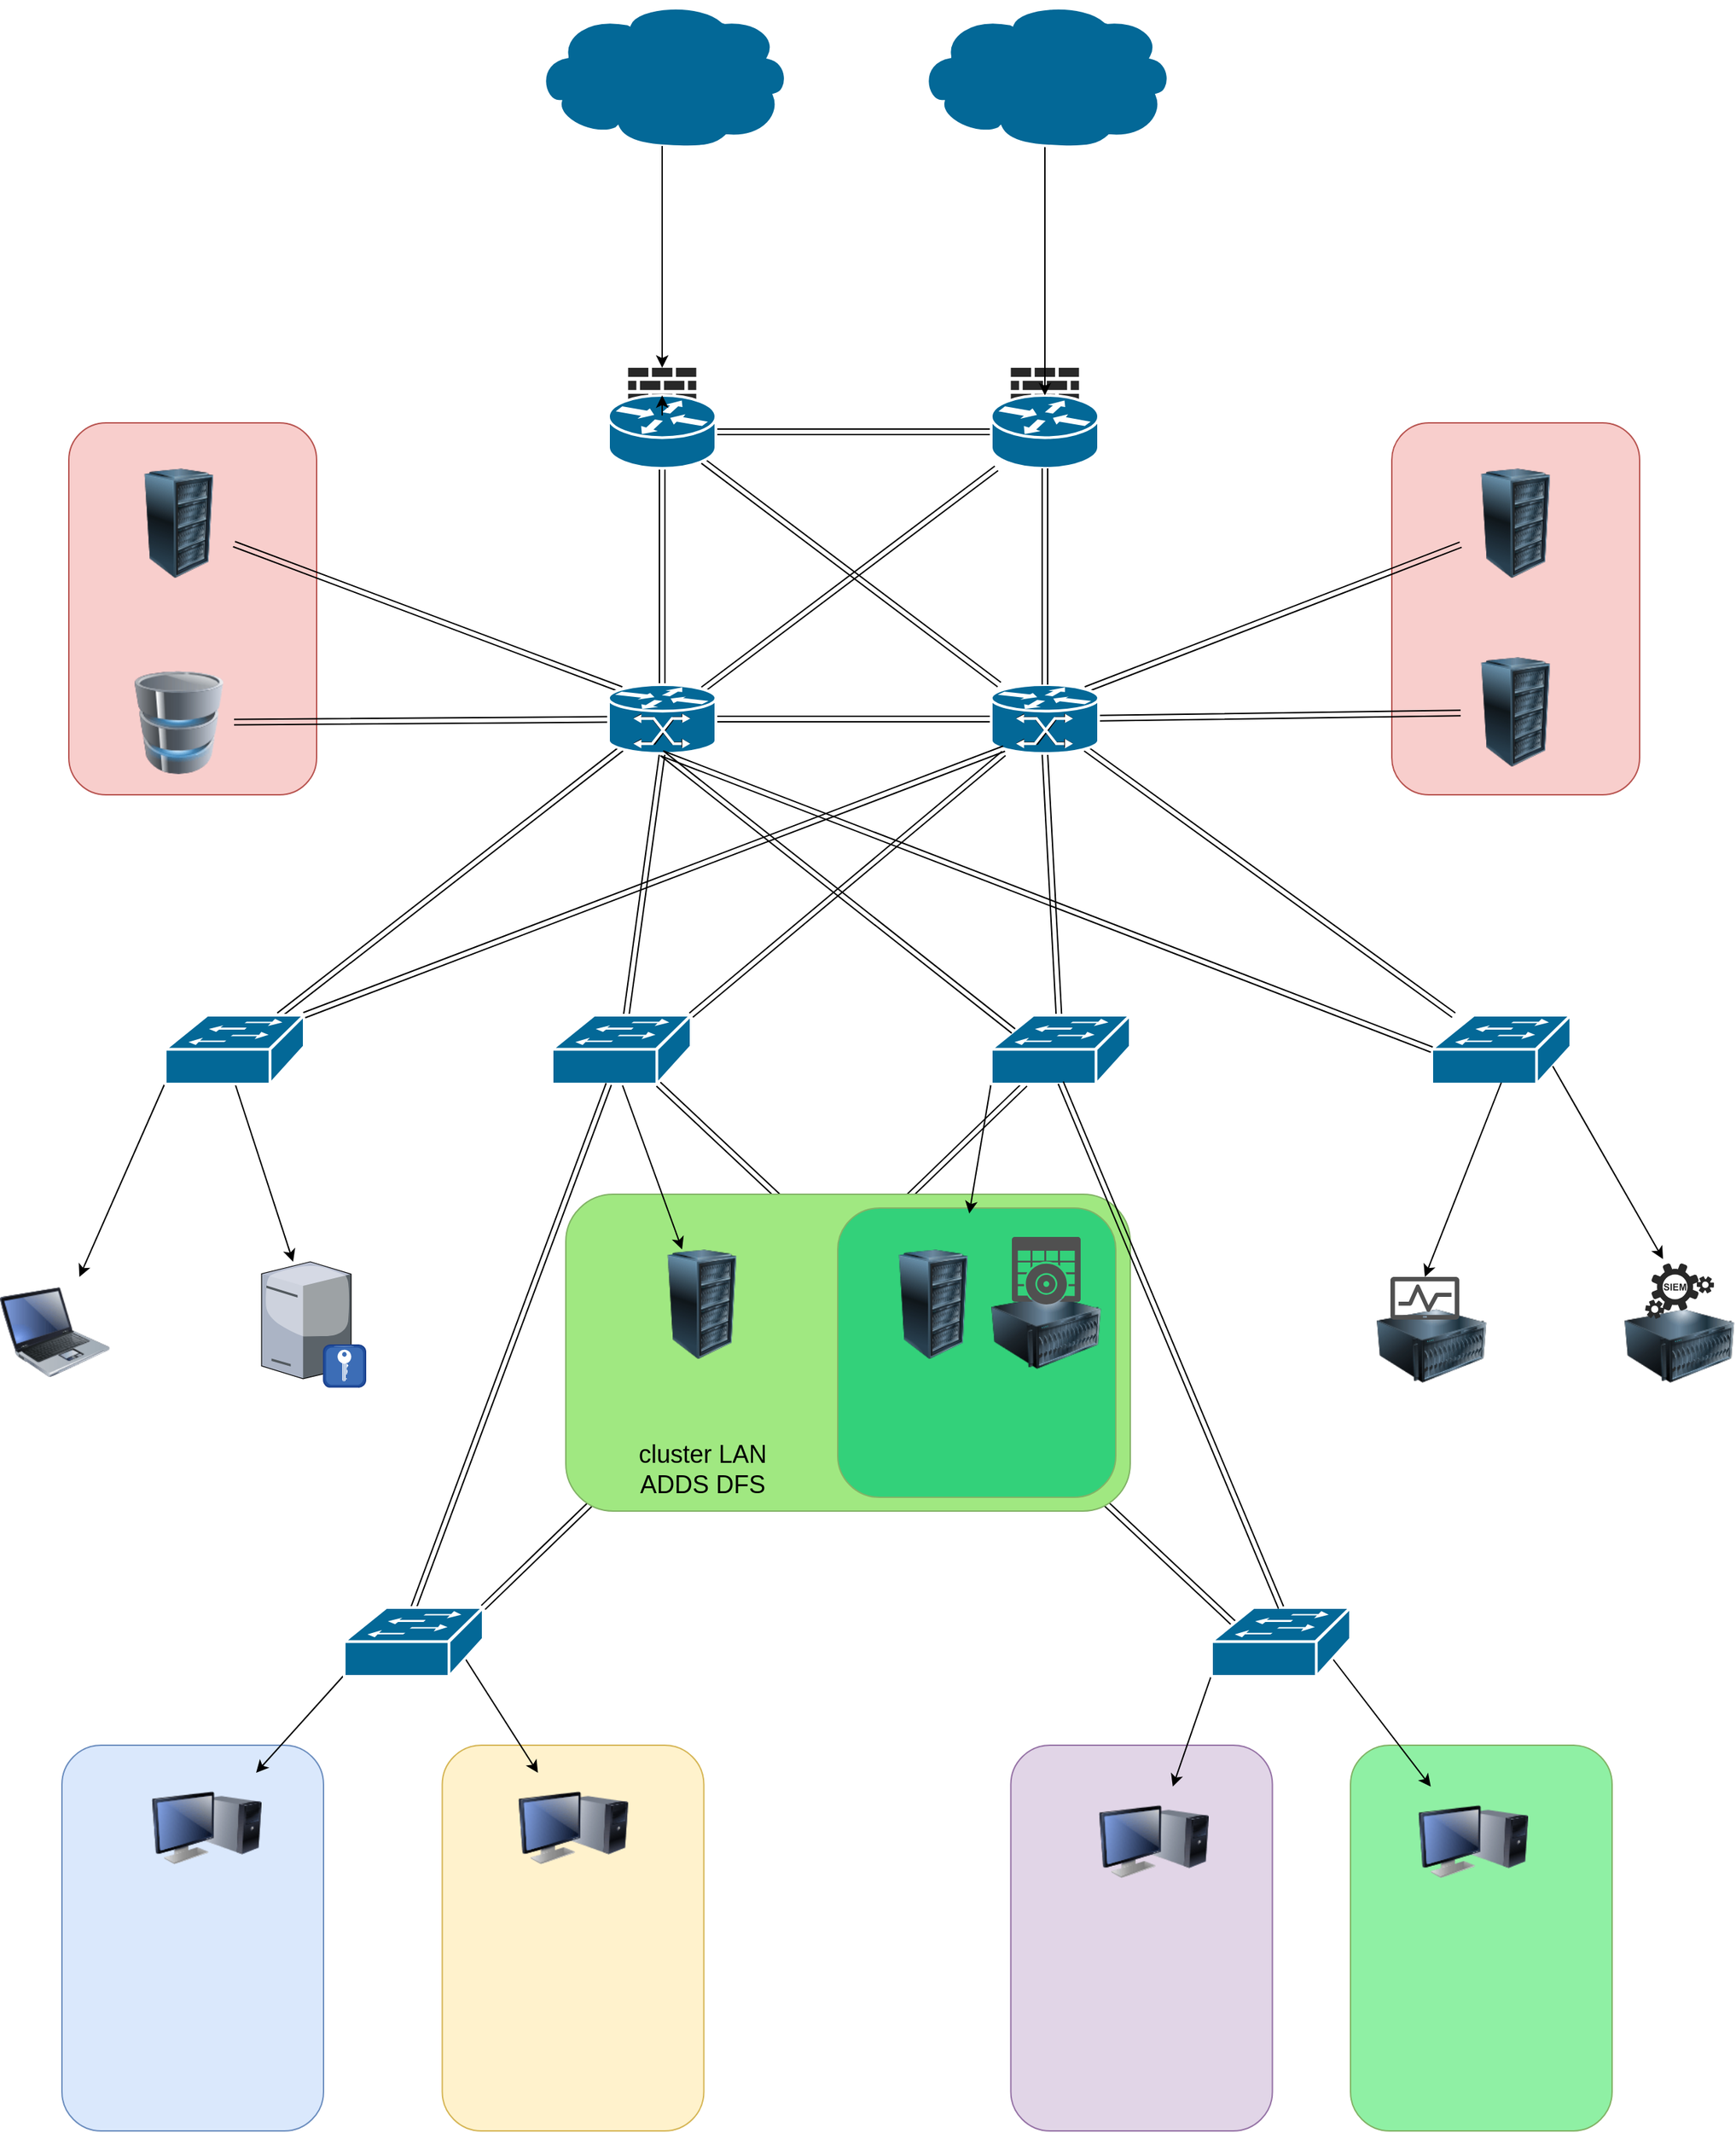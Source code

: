 <mxfile version="28.0.4">
  <diagram name="Page-1" id="EHp_fD0-nGUjo3KM3nc1">
    <mxGraphModel dx="2864" dy="2246" grid="1" gridSize="10" guides="1" tooltips="1" connect="1" arrows="1" fold="1" page="1" pageScale="1" pageWidth="827" pageHeight="1169" math="0" shadow="0">
      <root>
        <mxCell id="0" />
        <mxCell id="1" parent="0" />
        <mxCell id="ShL5S99-72NqTSS0IRWY-107" value="" style="rounded=1;whiteSpace=wrap;html=1;fillColor=light-dark(#8ff0a4, #1f2f1e);strokeColor=#82b366;" vertex="1" parent="1">
          <mxGeometry x="741" y="1160" width="190" height="280" as="geometry" />
        </mxCell>
        <mxCell id="ShL5S99-72NqTSS0IRWY-106" value="" style="rounded=1;whiteSpace=wrap;html=1;fillColor=#e1d5e7;strokeColor=#9673a6;" vertex="1" parent="1">
          <mxGeometry x="494.25" y="1160" width="190" height="280" as="geometry" />
        </mxCell>
        <mxCell id="ShL5S99-72NqTSS0IRWY-105" value="" style="rounded=1;whiteSpace=wrap;html=1;fillColor=#fff2cc;strokeColor=#d6b656;" vertex="1" parent="1">
          <mxGeometry x="81.25" y="1160" width="190" height="280" as="geometry" />
        </mxCell>
        <mxCell id="ShL5S99-72NqTSS0IRWY-104" value="" style="rounded=1;whiteSpace=wrap;html=1;fillColor=#dae8fc;strokeColor=#6c8ebf;" vertex="1" parent="1">
          <mxGeometry x="-195" y="1160" width="190" height="280" as="geometry" />
        </mxCell>
        <mxCell id="ShL5S99-72NqTSS0IRWY-89" style="edgeStyle=none;shape=link;rounded=0;orthogonalLoop=1;jettySize=auto;html=1;exitX=1;exitY=0;exitDx=0;exitDy=0;exitPerimeter=0;" edge="1" parent="1" source="ShL5S99-72NqTSS0IRWY-84" target="ShL5S99-72NqTSS0IRWY-10">
          <mxGeometry relative="1" as="geometry" />
        </mxCell>
        <mxCell id="ShL5S99-72NqTSS0IRWY-88" style="edgeStyle=none;shape=link;rounded=0;orthogonalLoop=1;jettySize=auto;html=1;exitX=0.16;exitY=0.23;exitDx=0;exitDy=0;exitPerimeter=0;" edge="1" parent="1" source="ShL5S99-72NqTSS0IRWY-85" target="ShL5S99-72NqTSS0IRWY-9">
          <mxGeometry relative="1" as="geometry" />
        </mxCell>
        <mxCell id="ShL5S99-72NqTSS0IRWY-49" value="" style="rounded=1;whiteSpace=wrap;html=1;fillColor=#A0E881;strokeColor=#82b366;" vertex="1" parent="1">
          <mxGeometry x="171" y="760" width="410" height="230" as="geometry" />
        </mxCell>
        <mxCell id="ShL5S99-72NqTSS0IRWY-78" value="" style="rounded=1;whiteSpace=wrap;html=1;fillColor=light-dark(#33d17a, #1f2f1e);strokeColor=#82b366;" vertex="1" parent="1">
          <mxGeometry x="368.5" y="770" width="202" height="210" as="geometry" />
        </mxCell>
        <mxCell id="ShL5S99-72NqTSS0IRWY-66" value="" style="verticalLabelPosition=bottom;sketch=0;html=1;fillColor=#282828;strokeColor=none;verticalAlign=top;pointerEvents=1;align=center;shape=mxgraph.cisco_safe.security_icons.firewall;" vertex="1" parent="1">
          <mxGeometry x="494.25" y="160" width="49.5" height="35" as="geometry" />
        </mxCell>
        <mxCell id="ShL5S99-72NqTSS0IRWY-64" value="" style="verticalLabelPosition=bottom;sketch=0;html=1;fillColor=#282828;strokeColor=none;verticalAlign=top;pointerEvents=1;align=center;shape=mxgraph.cisco_safe.security_icons.firewall;" vertex="1" parent="1">
          <mxGeometry x="216.25" y="160" width="49.5" height="35" as="geometry" />
        </mxCell>
        <mxCell id="ShL5S99-72NqTSS0IRWY-59" value="" style="rounded=1;whiteSpace=wrap;html=1;fillColor=#f8cecc;strokeColor=#b85450;" vertex="1" parent="1">
          <mxGeometry x="771" y="200" width="180" height="270" as="geometry" />
        </mxCell>
        <mxCell id="ShL5S99-72NqTSS0IRWY-58" value="" style="rounded=1;whiteSpace=wrap;html=1;fillColor=#f8cecc;strokeColor=#b85450;" vertex="1" parent="1">
          <mxGeometry x="-190" y="200" width="180" height="270" as="geometry" />
        </mxCell>
        <mxCell id="ShL5S99-72NqTSS0IRWY-24" style="edgeStyle=none;shape=link;rounded=0;orthogonalLoop=1;jettySize=auto;html=1;exitX=0.5;exitY=1;exitDx=0;exitDy=0;exitPerimeter=0;" edge="1" parent="1" source="ShL5S99-72NqTSS0IRWY-1" target="ShL5S99-72NqTSS0IRWY-2">
          <mxGeometry relative="1" as="geometry" />
        </mxCell>
        <mxCell id="ShL5S99-72NqTSS0IRWY-26" style="edgeStyle=none;shape=link;rounded=0;orthogonalLoop=1;jettySize=auto;html=1;exitX=1;exitY=0.5;exitDx=0;exitDy=0;exitPerimeter=0;" edge="1" parent="1" source="ShL5S99-72NqTSS0IRWY-1" target="ShL5S99-72NqTSS0IRWY-6">
          <mxGeometry relative="1" as="geometry" />
        </mxCell>
        <mxCell id="ShL5S99-72NqTSS0IRWY-29" style="edgeStyle=none;shape=link;rounded=0;orthogonalLoop=1;jettySize=auto;html=1;exitX=0.88;exitY=0.9;exitDx=0;exitDy=0;exitPerimeter=0;" edge="1" parent="1" source="ShL5S99-72NqTSS0IRWY-1" target="ShL5S99-72NqTSS0IRWY-8">
          <mxGeometry relative="1" as="geometry" />
        </mxCell>
        <mxCell id="ShL5S99-72NqTSS0IRWY-1" value="" style="shape=mxgraph.cisco.routers.router;sketch=0;html=1;pointerEvents=1;dashed=0;fillColor=#036897;strokeColor=#ffffff;strokeWidth=2;verticalLabelPosition=bottom;verticalAlign=top;align=center;outlineConnect=0;" vertex="1" parent="1">
          <mxGeometry x="202" y="180" width="78" height="53" as="geometry" />
        </mxCell>
        <mxCell id="ShL5S99-72NqTSS0IRWY-27" style="edgeStyle=none;shape=link;rounded=0;orthogonalLoop=1;jettySize=auto;html=1;exitX=1;exitY=0.5;exitDx=0;exitDy=0;exitPerimeter=0;" edge="1" parent="1" source="ShL5S99-72NqTSS0IRWY-2" target="ShL5S99-72NqTSS0IRWY-8">
          <mxGeometry relative="1" as="geometry" />
        </mxCell>
        <mxCell id="ShL5S99-72NqTSS0IRWY-28" style="edgeStyle=none;shape=link;rounded=0;orthogonalLoop=1;jettySize=auto;html=1;exitX=0.88;exitY=0.07;exitDx=0;exitDy=0;exitPerimeter=0;" edge="1" parent="1" source="ShL5S99-72NqTSS0IRWY-2" target="ShL5S99-72NqTSS0IRWY-6">
          <mxGeometry relative="1" as="geometry" />
        </mxCell>
        <mxCell id="ShL5S99-72NqTSS0IRWY-30" style="edgeStyle=none;shape=link;rounded=0;orthogonalLoop=1;jettySize=auto;html=1;" edge="1" parent="1" source="ShL5S99-72NqTSS0IRWY-2" target="ShL5S99-72NqTSS0IRWY-12">
          <mxGeometry relative="1" as="geometry" />
        </mxCell>
        <mxCell id="ShL5S99-72NqTSS0IRWY-31" style="edgeStyle=none;shape=link;rounded=0;orthogonalLoop=1;jettySize=auto;html=1;exitX=0.12;exitY=0.07;exitDx=0;exitDy=0;exitPerimeter=0;" edge="1" parent="1" source="ShL5S99-72NqTSS0IRWY-2" target="ShL5S99-72NqTSS0IRWY-4">
          <mxGeometry relative="1" as="geometry" />
        </mxCell>
        <mxCell id="ShL5S99-72NqTSS0IRWY-34" style="edgeStyle=none;shape=link;rounded=0;orthogonalLoop=1;jettySize=auto;html=1;exitX=0.5;exitY=1;exitDx=0;exitDy=0;exitPerimeter=0;" edge="1" parent="1" source="ShL5S99-72NqTSS0IRWY-2" target="ShL5S99-72NqTSS0IRWY-9">
          <mxGeometry relative="1" as="geometry" />
        </mxCell>
        <mxCell id="ShL5S99-72NqTSS0IRWY-40" style="edgeStyle=none;shape=link;rounded=0;orthogonalLoop=1;jettySize=auto;html=1;exitX=0.12;exitY=0.93;exitDx=0;exitDy=0;exitPerimeter=0;" edge="1" parent="1" source="ShL5S99-72NqTSS0IRWY-2" target="ShL5S99-72NqTSS0IRWY-5">
          <mxGeometry relative="1" as="geometry" />
        </mxCell>
        <mxCell id="ShL5S99-72NqTSS0IRWY-2" value="" style="shape=mxgraph.cisco.switches.mgx_8000_multiservice_switch;sketch=0;html=1;pointerEvents=1;dashed=0;fillColor=#036897;strokeColor=#ffffff;strokeWidth=2;verticalLabelPosition=bottom;verticalAlign=top;align=center;outlineConnect=0;" vertex="1" parent="1">
          <mxGeometry x="202" y="390" width="78" height="50" as="geometry" />
        </mxCell>
        <mxCell id="ShL5S99-72NqTSS0IRWY-17" style="edgeStyle=none;rounded=0;orthogonalLoop=1;jettySize=auto;html=1;exitX=0.5;exitY=0.99;exitDx=0;exitDy=0;exitPerimeter=0;" edge="1" parent="1" source="ShL5S99-72NqTSS0IRWY-64" target="ShL5S99-72NqTSS0IRWY-1">
          <mxGeometry relative="1" as="geometry" />
        </mxCell>
        <mxCell id="ShL5S99-72NqTSS0IRWY-3" value="" style="shape=mxgraph.cisco.storage.cloud;sketch=0;html=1;pointerEvents=1;dashed=0;fillColor=#036897;strokeColor=#ffffff;strokeWidth=2;verticalLabelPosition=bottom;verticalAlign=top;align=center;outlineConnect=0;" vertex="1" parent="1">
          <mxGeometry x="148" y="-106" width="186" height="106" as="geometry" />
        </mxCell>
        <mxCell id="ShL5S99-72NqTSS0IRWY-4" value="" style="image;html=1;image=img/lib/clip_art/computers/Server_Rack_128x128.png" vertex="1" parent="1">
          <mxGeometry x="-150" y="233" width="80" height="80" as="geometry" />
        </mxCell>
        <mxCell id="ShL5S99-72NqTSS0IRWY-67" style="edgeStyle=none;rounded=0;orthogonalLoop=1;jettySize=auto;html=1;exitX=0;exitY=0.98;exitDx=0;exitDy=0;exitPerimeter=0;" edge="1" parent="1" source="ShL5S99-72NqTSS0IRWY-5" target="ShL5S99-72NqTSS0IRWY-60">
          <mxGeometry relative="1" as="geometry" />
        </mxCell>
        <mxCell id="ShL5S99-72NqTSS0IRWY-68" style="edgeStyle=none;rounded=0;orthogonalLoop=1;jettySize=auto;html=1;exitX=0.5;exitY=0.98;exitDx=0;exitDy=0;exitPerimeter=0;" edge="1" parent="1" source="ShL5S99-72NqTSS0IRWY-5" target="ShL5S99-72NqTSS0IRWY-62">
          <mxGeometry relative="1" as="geometry" />
        </mxCell>
        <mxCell id="ShL5S99-72NqTSS0IRWY-5" value="" style="shape=mxgraph.cisco.switches.workgroup_switch;sketch=0;html=1;pointerEvents=1;dashed=0;fillColor=#036897;strokeColor=#ffffff;strokeWidth=2;verticalLabelPosition=bottom;verticalAlign=top;align=center;outlineConnect=0;" vertex="1" parent="1">
          <mxGeometry x="-120" y="630" width="101" height="50" as="geometry" />
        </mxCell>
        <mxCell id="ShL5S99-72NqTSS0IRWY-6" value="" style="shape=mxgraph.cisco.routers.router;sketch=0;html=1;pointerEvents=1;dashed=0;fillColor=#036897;strokeColor=#ffffff;strokeWidth=2;verticalLabelPosition=bottom;verticalAlign=top;align=center;outlineConnect=0;" vertex="1" parent="1">
          <mxGeometry x="480" y="180" width="78" height="53" as="geometry" />
        </mxCell>
        <mxCell id="ShL5S99-72NqTSS0IRWY-32" style="edgeStyle=none;shape=link;rounded=0;orthogonalLoop=1;jettySize=auto;html=1;exitX=0.88;exitY=0.07;exitDx=0;exitDy=0;exitPerimeter=0;" edge="1" parent="1" source="ShL5S99-72NqTSS0IRWY-8" target="ShL5S99-72NqTSS0IRWY-14">
          <mxGeometry relative="1" as="geometry" />
        </mxCell>
        <mxCell id="ShL5S99-72NqTSS0IRWY-33" style="shape=link;rounded=0;orthogonalLoop=1;jettySize=auto;html=1;" edge="1" parent="1" source="ShL5S99-72NqTSS0IRWY-8" target="ShL5S99-72NqTSS0IRWY-13">
          <mxGeometry relative="1" as="geometry" />
        </mxCell>
        <mxCell id="ShL5S99-72NqTSS0IRWY-38" style="edgeStyle=none;shape=link;rounded=0;orthogonalLoop=1;jettySize=auto;html=1;exitX=0.5;exitY=1;exitDx=0;exitDy=0;exitPerimeter=0;" edge="1" parent="1" source="ShL5S99-72NqTSS0IRWY-8" target="ShL5S99-72NqTSS0IRWY-10">
          <mxGeometry relative="1" as="geometry" />
        </mxCell>
        <mxCell id="ShL5S99-72NqTSS0IRWY-39" style="edgeStyle=none;shape=link;rounded=0;orthogonalLoop=1;jettySize=auto;html=1;exitX=0.88;exitY=0.93;exitDx=0;exitDy=0;exitPerimeter=0;" edge="1" parent="1" source="ShL5S99-72NqTSS0IRWY-8" target="ShL5S99-72NqTSS0IRWY-11">
          <mxGeometry relative="1" as="geometry" />
        </mxCell>
        <mxCell id="ShL5S99-72NqTSS0IRWY-8" value="" style="shape=mxgraph.cisco.switches.mgx_8000_multiservice_switch;sketch=0;html=1;pointerEvents=1;dashed=0;fillColor=#036897;strokeColor=#ffffff;strokeWidth=2;verticalLabelPosition=bottom;verticalAlign=top;align=center;outlineConnect=0;" vertex="1" parent="1">
          <mxGeometry x="480" y="390" width="78" height="50" as="geometry" />
        </mxCell>
        <mxCell id="ShL5S99-72NqTSS0IRWY-76" style="edgeStyle=none;rounded=0;orthogonalLoop=1;jettySize=auto;html=1;exitX=0.5;exitY=0.98;exitDx=0;exitDy=0;exitPerimeter=0;" edge="1" parent="1" source="ShL5S99-72NqTSS0IRWY-9" target="ShL5S99-72NqTSS0IRWY-51">
          <mxGeometry relative="1" as="geometry" />
        </mxCell>
        <mxCell id="ShL5S99-72NqTSS0IRWY-81" style="edgeStyle=none;shape=link;rounded=0;orthogonalLoop=1;jettySize=auto;html=1;exitX=1;exitY=0;exitDx=0;exitDy=0;exitPerimeter=0;" edge="1" parent="1" source="ShL5S99-72NqTSS0IRWY-9" target="ShL5S99-72NqTSS0IRWY-8">
          <mxGeometry relative="1" as="geometry" />
        </mxCell>
        <mxCell id="ShL5S99-72NqTSS0IRWY-9" value="" style="shape=mxgraph.cisco.switches.workgroup_switch;sketch=0;html=1;pointerEvents=1;dashed=0;fillColor=#036897;strokeColor=#ffffff;strokeWidth=2;verticalLabelPosition=bottom;verticalAlign=top;align=center;outlineConnect=0;" vertex="1" parent="1">
          <mxGeometry x="161" y="630" width="101" height="50" as="geometry" />
        </mxCell>
        <mxCell id="ShL5S99-72NqTSS0IRWY-77" style="edgeStyle=none;rounded=0;orthogonalLoop=1;jettySize=auto;html=1;exitX=0;exitY=0.98;exitDx=0;exitDy=0;exitPerimeter=0;entryX=0.473;entryY=0.019;entryDx=0;entryDy=0;entryPerimeter=0;" edge="1" parent="1" source="ShL5S99-72NqTSS0IRWY-10" target="ShL5S99-72NqTSS0IRWY-78">
          <mxGeometry relative="1" as="geometry" />
        </mxCell>
        <mxCell id="ShL5S99-72NqTSS0IRWY-10" value="" style="shape=mxgraph.cisco.switches.workgroup_switch;sketch=0;html=1;pointerEvents=1;dashed=0;fillColor=#036897;strokeColor=#ffffff;strokeWidth=2;verticalLabelPosition=bottom;verticalAlign=top;align=center;outlineConnect=0;" vertex="1" parent="1">
          <mxGeometry x="480" y="630" width="101" height="50" as="geometry" />
        </mxCell>
        <mxCell id="ShL5S99-72NqTSS0IRWY-11" value="" style="shape=mxgraph.cisco.switches.workgroup_switch;sketch=0;html=1;pointerEvents=1;dashed=0;fillColor=#036897;strokeColor=#ffffff;strokeWidth=2;verticalLabelPosition=bottom;verticalAlign=top;align=center;outlineConnect=0;" vertex="1" parent="1">
          <mxGeometry x="800" y="630" width="101" height="50" as="geometry" />
        </mxCell>
        <mxCell id="ShL5S99-72NqTSS0IRWY-12" value="" style="image;html=1;image=img/lib/clip_art/computers/Database_128x128.png" vertex="1" parent="1">
          <mxGeometry x="-150" y="380" width="80" height="75" as="geometry" />
        </mxCell>
        <mxCell id="ShL5S99-72NqTSS0IRWY-13" value="" style="image;html=1;image=img/lib/clip_art/computers/Server_Rack_128x128.png" vertex="1" parent="1">
          <mxGeometry x="821" y="370" width="80" height="80" as="geometry" />
        </mxCell>
        <mxCell id="ShL5S99-72NqTSS0IRWY-14" value="" style="image;html=1;image=img/lib/clip_art/computers/Server_Rack_128x128.png" vertex="1" parent="1">
          <mxGeometry x="821" y="233" width="80" height="80" as="geometry" />
        </mxCell>
        <mxCell id="ShL5S99-72NqTSS0IRWY-18" style="edgeStyle=none;rounded=0;orthogonalLoop=1;jettySize=auto;html=1;exitX=0.5;exitY=0.99;exitDx=0;exitDy=0;exitPerimeter=0;" edge="1" parent="1" source="ShL5S99-72NqTSS0IRWY-16" target="ShL5S99-72NqTSS0IRWY-6">
          <mxGeometry relative="1" as="geometry" />
        </mxCell>
        <mxCell id="ShL5S99-72NqTSS0IRWY-16" value="" style="shape=mxgraph.cisco.storage.cloud;sketch=0;html=1;pointerEvents=1;dashed=0;fillColor=#036897;strokeColor=#ffffff;strokeWidth=2;verticalLabelPosition=bottom;verticalAlign=top;align=center;outlineConnect=0;" vertex="1" parent="1">
          <mxGeometry x="426" y="-106" width="186" height="106" as="geometry" />
        </mxCell>
        <mxCell id="ShL5S99-72NqTSS0IRWY-25" style="edgeStyle=none;shape=link;rounded=0;orthogonalLoop=1;jettySize=auto;html=1;exitX=0.5;exitY=1;exitDx=0;exitDy=0;exitPerimeter=0;entryX=0.5;entryY=0;entryDx=0;entryDy=0;entryPerimeter=0;" edge="1" parent="1" source="ShL5S99-72NqTSS0IRWY-6" target="ShL5S99-72NqTSS0IRWY-8">
          <mxGeometry relative="1" as="geometry" />
        </mxCell>
        <mxCell id="ShL5S99-72NqTSS0IRWY-51" value="" style="image;html=1;image=img/lib/clip_art/computers/Server_Rack_128x128.png" vertex="1" parent="1">
          <mxGeometry x="230" y="800" width="80" height="80" as="geometry" />
        </mxCell>
        <mxCell id="ShL5S99-72NqTSS0IRWY-60" value="" style="image;html=1;image=img/lib/clip_art/computers/Laptop_128x128.png" vertex="1" parent="1">
          <mxGeometry x="-240" y="820" width="80" height="80" as="geometry" />
        </mxCell>
        <mxCell id="ShL5S99-72NqTSS0IRWY-62" value="" style="verticalLabelPosition=bottom;sketch=0;aspect=fixed;html=1;verticalAlign=top;strokeColor=none;align=center;outlineConnect=0;shape=mxgraph.citrix.radius_server;" vertex="1" parent="1">
          <mxGeometry x="-50" y="809" width="75.5" height="91" as="geometry" />
        </mxCell>
        <mxCell id="ShL5S99-72NqTSS0IRWY-65" value="" style="edgeStyle=none;rounded=0;orthogonalLoop=1;jettySize=auto;html=1;exitX=0.5;exitY=0.99;exitDx=0;exitDy=0;exitPerimeter=0;" edge="1" parent="1" source="ShL5S99-72NqTSS0IRWY-3" target="ShL5S99-72NqTSS0IRWY-64">
          <mxGeometry relative="1" as="geometry">
            <mxPoint x="241" y="-1" as="sourcePoint" />
            <mxPoint x="241" y="180" as="targetPoint" />
          </mxGeometry>
        </mxCell>
        <mxCell id="ShL5S99-72NqTSS0IRWY-71" value="" style="group" vertex="1" connectable="0" parent="1">
          <mxGeometry x="760" y="820" width="80" height="90" as="geometry" />
        </mxCell>
        <mxCell id="ShL5S99-72NqTSS0IRWY-53" value="" style="image;html=1;image=img/lib/clip_art/computers/Server_128x128.png" vertex="1" parent="ShL5S99-72NqTSS0IRWY-71">
          <mxGeometry y="10" width="80" height="80" as="geometry" />
        </mxCell>
        <mxCell id="ShL5S99-72NqTSS0IRWY-69" value="" style="sketch=0;pointerEvents=1;shadow=0;dashed=0;html=1;strokeColor=none;labelPosition=center;verticalLabelPosition=bottom;verticalAlign=top;align=center;fillColor=#505050;shape=mxgraph.mscae.intune.device_health" vertex="1" parent="ShL5S99-72NqTSS0IRWY-71">
          <mxGeometry x="10" width="50" height="31" as="geometry" />
        </mxCell>
        <mxCell id="ShL5S99-72NqTSS0IRWY-72" value="" style="group" vertex="1" connectable="0" parent="1">
          <mxGeometry x="940" y="810" width="80" height="100" as="geometry" />
        </mxCell>
        <mxCell id="ShL5S99-72NqTSS0IRWY-45" value="" style="image;html=1;image=img/lib/clip_art/computers/Server_128x128.png" vertex="1" parent="ShL5S99-72NqTSS0IRWY-72">
          <mxGeometry y="20" width="80" height="80" as="geometry" />
        </mxCell>
        <mxCell id="ShL5S99-72NqTSS0IRWY-63" value="" style="verticalLabelPosition=bottom;sketch=0;html=1;fillColor=#282828;strokeColor=none;verticalAlign=top;pointerEvents=1;align=center;shape=mxgraph.cisco_safe.security_icons.siem;" vertex="1" parent="ShL5S99-72NqTSS0IRWY-72">
          <mxGeometry x="15" width="50" height="40.5" as="geometry" />
        </mxCell>
        <mxCell id="ShL5S99-72NqTSS0IRWY-73" value="" style="group" vertex="1" connectable="0" parent="1">
          <mxGeometry x="480" y="791" width="80" height="109" as="geometry" />
        </mxCell>
        <mxCell id="ShL5S99-72NqTSS0IRWY-61" value="" style="image;html=1;image=img/lib/clip_art/computers/Server_128x128.png" vertex="1" parent="ShL5S99-72NqTSS0IRWY-73">
          <mxGeometry y="29" width="80" height="80" as="geometry" />
        </mxCell>
        <mxCell id="ShL5S99-72NqTSS0IRWY-70" value="" style="sketch=0;pointerEvents=1;shadow=0;dashed=0;html=1;strokeColor=none;labelPosition=center;verticalLabelPosition=bottom;verticalAlign=top;align=center;fillColor=#505050;shape=mxgraph.mscae.intune.inventory_software" vertex="1" parent="ShL5S99-72NqTSS0IRWY-73">
          <mxGeometry x="15" width="50" height="49" as="geometry" />
        </mxCell>
        <mxCell id="ShL5S99-72NqTSS0IRWY-74" style="edgeStyle=none;rounded=0;orthogonalLoop=1;jettySize=auto;html=1;exitX=0.5;exitY=0.98;exitDx=0;exitDy=0;exitPerimeter=0;entryX=0.5;entryY=0;entryDx=0;entryDy=0;entryPerimeter=0;" edge="1" parent="1" source="ShL5S99-72NqTSS0IRWY-11" target="ShL5S99-72NqTSS0IRWY-69">
          <mxGeometry relative="1" as="geometry" />
        </mxCell>
        <mxCell id="ShL5S99-72NqTSS0IRWY-75" style="edgeStyle=none;rounded=0;orthogonalLoop=1;jettySize=auto;html=1;exitX=0.87;exitY=0.74;exitDx=0;exitDy=0;exitPerimeter=0;entryX=0.26;entryY=-0.074;entryDx=0;entryDy=0;entryPerimeter=0;" edge="1" parent="1" source="ShL5S99-72NqTSS0IRWY-11" target="ShL5S99-72NqTSS0IRWY-63">
          <mxGeometry relative="1" as="geometry" />
        </mxCell>
        <mxCell id="ShL5S99-72NqTSS0IRWY-52" value="" style="image;html=1;image=img/lib/clip_art/computers/Server_Rack_128x128.png" vertex="1" parent="1">
          <mxGeometry x="398" y="800" width="80" height="80" as="geometry" />
        </mxCell>
        <mxCell id="ShL5S99-72NqTSS0IRWY-80" style="edgeStyle=none;shape=link;rounded=0;orthogonalLoop=1;jettySize=auto;html=1;exitX=1;exitY=0;exitDx=0;exitDy=0;exitPerimeter=0;entryX=0.12;entryY=0.93;entryDx=0;entryDy=0;entryPerimeter=0;" edge="1" parent="1" source="ShL5S99-72NqTSS0IRWY-5" target="ShL5S99-72NqTSS0IRWY-8">
          <mxGeometry relative="1" as="geometry" />
        </mxCell>
        <mxCell id="ShL5S99-72NqTSS0IRWY-82" style="edgeStyle=none;shape=link;rounded=0;orthogonalLoop=1;jettySize=auto;html=1;exitX=0.16;exitY=0.23;exitDx=0;exitDy=0;exitPerimeter=0;entryX=0.5;entryY=1;entryDx=0;entryDy=0;entryPerimeter=0;" edge="1" parent="1" source="ShL5S99-72NqTSS0IRWY-10" target="ShL5S99-72NqTSS0IRWY-2">
          <mxGeometry relative="1" as="geometry" />
        </mxCell>
        <mxCell id="ShL5S99-72NqTSS0IRWY-83" style="edgeStyle=none;shape=link;rounded=0;orthogonalLoop=1;jettySize=auto;html=1;exitX=0;exitY=0.5;exitDx=0;exitDy=0;exitPerimeter=0;entryX=0.5;entryY=1;entryDx=0;entryDy=0;entryPerimeter=0;" edge="1" parent="1" source="ShL5S99-72NqTSS0IRWY-11" target="ShL5S99-72NqTSS0IRWY-2">
          <mxGeometry relative="1" as="geometry" />
        </mxCell>
        <mxCell id="ShL5S99-72NqTSS0IRWY-86" style="edgeStyle=none;shape=link;rounded=0;orthogonalLoop=1;jettySize=auto;html=1;exitX=0.5;exitY=0;exitDx=0;exitDy=0;exitPerimeter=0;" edge="1" parent="1" source="ShL5S99-72NqTSS0IRWY-84" target="ShL5S99-72NqTSS0IRWY-9">
          <mxGeometry relative="1" as="geometry" />
        </mxCell>
        <mxCell id="ShL5S99-72NqTSS0IRWY-97" style="edgeStyle=none;rounded=0;orthogonalLoop=1;jettySize=auto;html=1;exitX=0;exitY=0.98;exitDx=0;exitDy=0;exitPerimeter=0;" edge="1" parent="1" source="ShL5S99-72NqTSS0IRWY-84" target="ShL5S99-72NqTSS0IRWY-92">
          <mxGeometry relative="1" as="geometry" />
        </mxCell>
        <mxCell id="ShL5S99-72NqTSS0IRWY-98" style="edgeStyle=none;rounded=0;orthogonalLoop=1;jettySize=auto;html=1;exitX=0.87;exitY=0.74;exitDx=0;exitDy=0;exitPerimeter=0;" edge="1" parent="1" source="ShL5S99-72NqTSS0IRWY-84" target="ShL5S99-72NqTSS0IRWY-93">
          <mxGeometry relative="1" as="geometry" />
        </mxCell>
        <mxCell id="ShL5S99-72NqTSS0IRWY-84" value="" style="shape=mxgraph.cisco.switches.workgroup_switch;sketch=0;html=1;pointerEvents=1;dashed=0;fillColor=#036897;strokeColor=#ffffff;strokeWidth=2;verticalLabelPosition=bottom;verticalAlign=top;align=center;outlineConnect=0;" vertex="1" parent="1">
          <mxGeometry x="10" y="1060" width="101" height="50" as="geometry" />
        </mxCell>
        <mxCell id="ShL5S99-72NqTSS0IRWY-100" style="edgeStyle=none;rounded=0;orthogonalLoop=1;jettySize=auto;html=1;exitX=0;exitY=0.98;exitDx=0;exitDy=0;exitPerimeter=0;" edge="1" parent="1" source="ShL5S99-72NqTSS0IRWY-85" target="ShL5S99-72NqTSS0IRWY-94">
          <mxGeometry relative="1" as="geometry" />
        </mxCell>
        <mxCell id="ShL5S99-72NqTSS0IRWY-101" style="edgeStyle=none;rounded=0;orthogonalLoop=1;jettySize=auto;html=1;exitX=0.87;exitY=0.74;exitDx=0;exitDy=0;exitPerimeter=0;" edge="1" parent="1" source="ShL5S99-72NqTSS0IRWY-85" target="ShL5S99-72NqTSS0IRWY-95">
          <mxGeometry relative="1" as="geometry" />
        </mxCell>
        <mxCell id="ShL5S99-72NqTSS0IRWY-85" value="" style="shape=mxgraph.cisco.switches.workgroup_switch;sketch=0;html=1;pointerEvents=1;dashed=0;fillColor=#036897;strokeColor=#ffffff;strokeWidth=2;verticalLabelPosition=bottom;verticalAlign=top;align=center;outlineConnect=0;" vertex="1" parent="1">
          <mxGeometry x="640" y="1060" width="101" height="50" as="geometry" />
        </mxCell>
        <mxCell id="ShL5S99-72NqTSS0IRWY-87" style="edgeStyle=none;shape=link;rounded=0;orthogonalLoop=1;jettySize=auto;html=1;exitX=0.5;exitY=0;exitDx=0;exitDy=0;exitPerimeter=0;entryX=0.5;entryY=0.98;entryDx=0;entryDy=0;entryPerimeter=0;" edge="1" parent="1" source="ShL5S99-72NqTSS0IRWY-85" target="ShL5S99-72NqTSS0IRWY-10">
          <mxGeometry relative="1" as="geometry" />
        </mxCell>
        <mxCell id="ShL5S99-72NqTSS0IRWY-92" value="" style="image;html=1;image=img/lib/clip_art/computers/Monitor_Tower_128x128.png" vertex="1" parent="1">
          <mxGeometry x="-130" y="1180" width="80" height="80" as="geometry" />
        </mxCell>
        <mxCell id="ShL5S99-72NqTSS0IRWY-93" value="" style="image;html=1;image=img/lib/clip_art/computers/Monitor_Tower_128x128.png" vertex="1" parent="1">
          <mxGeometry x="136.25" y="1180" width="80" height="80" as="geometry" />
        </mxCell>
        <mxCell id="ShL5S99-72NqTSS0IRWY-94" value="" style="image;html=1;image=img/lib/clip_art/computers/Monitor_Tower_128x128.png" vertex="1" parent="1">
          <mxGeometry x="558" y="1190" width="80" height="80" as="geometry" />
        </mxCell>
        <mxCell id="ShL5S99-72NqTSS0IRWY-95" value="" style="image;html=1;image=img/lib/clip_art/computers/Monitor_Tower_128x128.png" vertex="1" parent="1">
          <mxGeometry x="790" y="1190" width="80" height="80" as="geometry" />
        </mxCell>
        <mxCell id="ShL5S99-72NqTSS0IRWY-102" value="&lt;div&gt;&lt;font style=&quot;font-size: 18px;&quot;&gt;cluster LAN&lt;br&gt;&lt;/font&gt;&lt;/div&gt;&lt;div&gt;&lt;font style=&quot;font-size: 18px;&quot;&gt;ADDS DFS&lt;br&gt;&lt;/font&gt;&lt;/div&gt;" style="text;html=1;align=center;verticalAlign=middle;resizable=0;points=[];autosize=1;strokeColor=none;fillColor=none;" vertex="1" parent="1">
          <mxGeometry x="210" y="930" width="120" height="60" as="geometry" />
        </mxCell>
      </root>
    </mxGraphModel>
  </diagram>
</mxfile>
